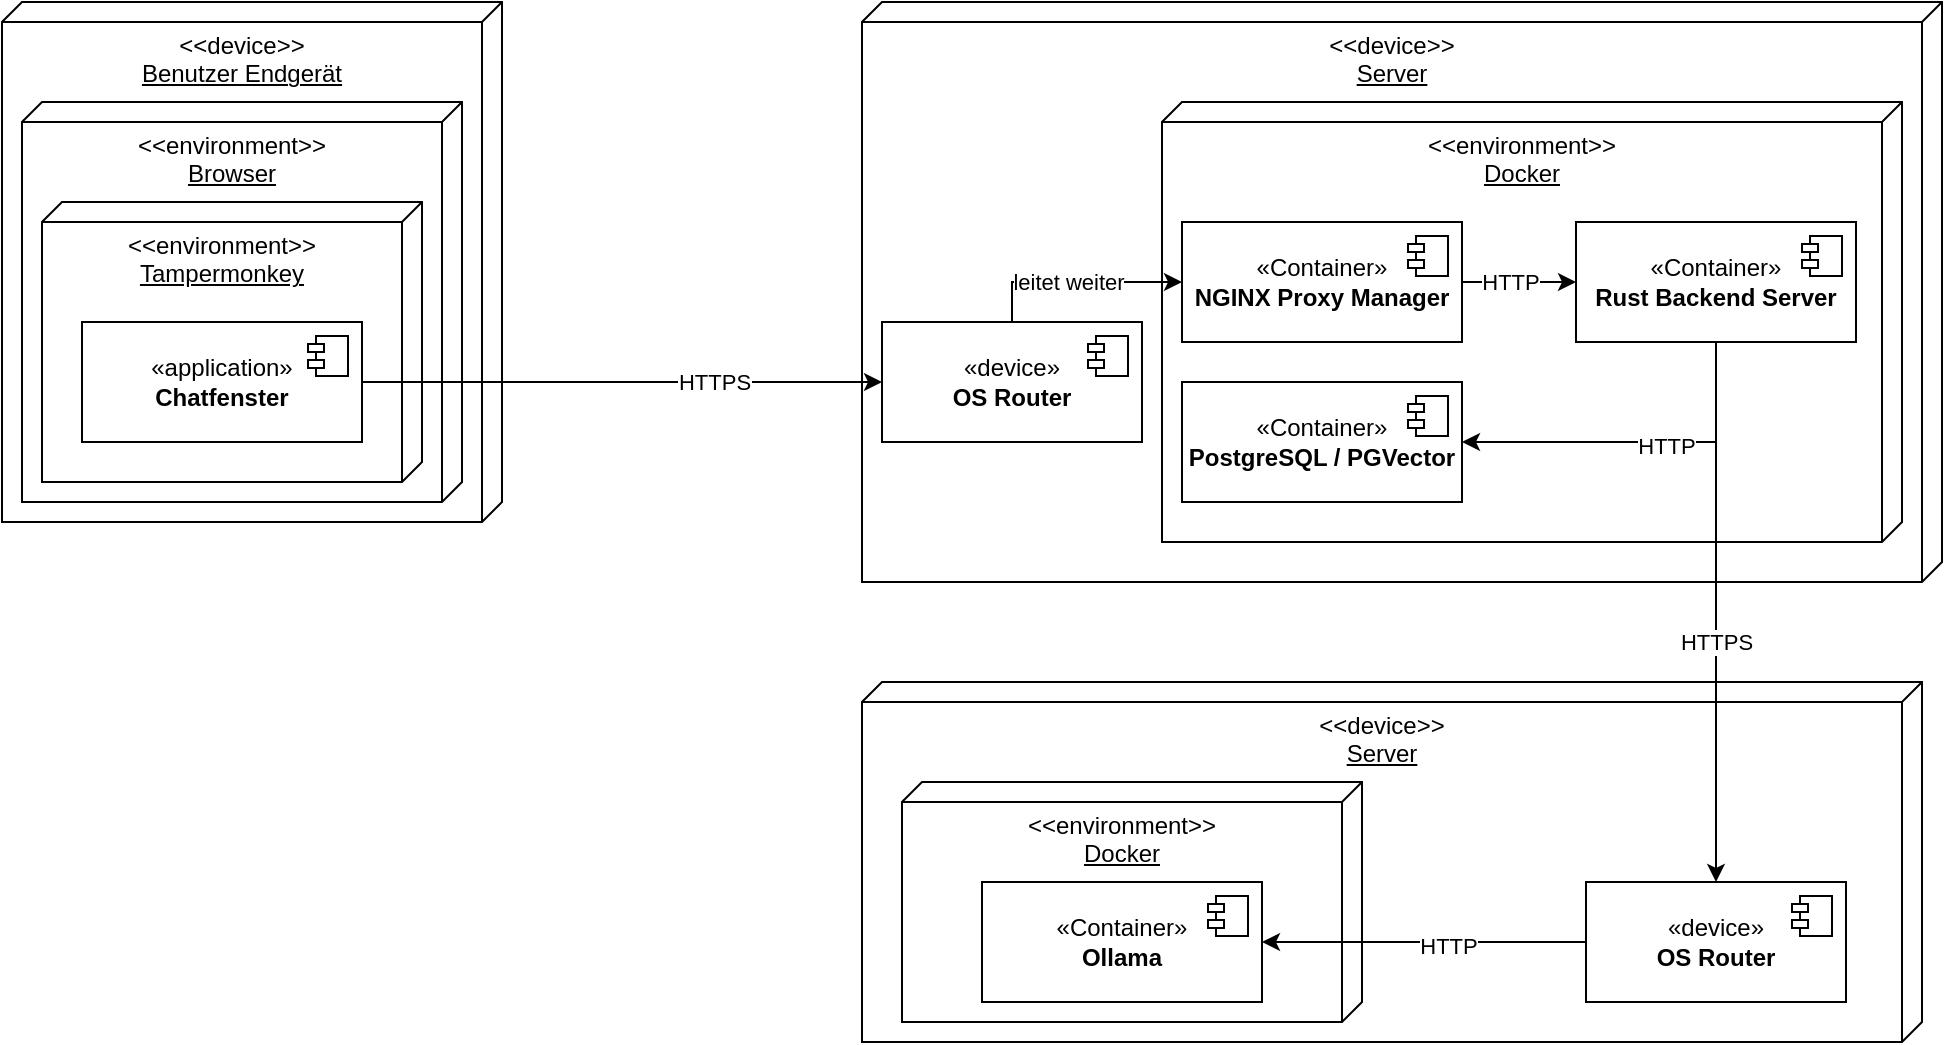 <mxfile version="24.4.13" type="device">
  <diagram name="Page-1" id="r6d6clr8ep2kYP4CGG0p">
    <mxGraphModel dx="1107" dy="822" grid="1" gridSize="10" guides="1" tooltips="1" connect="1" arrows="1" fold="1" page="1" pageScale="1" pageWidth="827" pageHeight="1169" math="0" shadow="0">
      <root>
        <mxCell id="0" />
        <mxCell id="1" parent="0" />
        <mxCell id="Hbel1Eqt0VePj0J6nnQD-1" value="&amp;lt;&amp;lt;device&amp;gt;&amp;gt;&lt;div&gt;&lt;u&gt;Benutzer Endgerät&lt;/u&gt;&lt;/div&gt;" style="verticalAlign=top;align=center;spacingTop=8;spacingLeft=2;spacingRight=12;shape=cube;size=10;direction=south;fontStyle=0;html=1;whiteSpace=wrap;" parent="1" vertex="1">
          <mxGeometry x="40" y="40" width="250" height="260" as="geometry" />
        </mxCell>
        <mxCell id="Hbel1Eqt0VePj0J6nnQD-2" value="&amp;lt;&amp;lt;environment&amp;gt;&amp;gt;&lt;div&gt;&lt;u&gt;Browser&lt;/u&gt;&lt;/div&gt;" style="verticalAlign=top;align=center;spacingTop=8;spacingLeft=2;spacingRight=12;shape=cube;size=10;direction=south;fontStyle=0;html=1;whiteSpace=wrap;" parent="1" vertex="1">
          <mxGeometry x="50" y="90" width="220" height="200" as="geometry" />
        </mxCell>
        <mxCell id="Hbel1Eqt0VePj0J6nnQD-3" value="&amp;lt;&amp;lt;environment&amp;gt;&amp;gt;&lt;div&gt;&lt;u&gt;Tampermonkey&lt;/u&gt;&lt;/div&gt;" style="verticalAlign=top;align=center;spacingTop=8;spacingLeft=2;spacingRight=12;shape=cube;size=10;direction=south;fontStyle=0;html=1;whiteSpace=wrap;" parent="1" vertex="1">
          <mxGeometry x="60" y="140" width="190" height="140" as="geometry" />
        </mxCell>
        <mxCell id="Hbel1Eqt0VePj0J6nnQD-4" value="«application»&lt;br&gt;&lt;b&gt;Chatfenster&lt;/b&gt;" style="html=1;dropTarget=0;whiteSpace=wrap;" parent="1" vertex="1">
          <mxGeometry x="80" y="200" width="140" height="60" as="geometry" />
        </mxCell>
        <mxCell id="Hbel1Eqt0VePj0J6nnQD-5" value="" style="shape=module;jettyWidth=8;jettyHeight=4;" parent="Hbel1Eqt0VePj0J6nnQD-4" vertex="1">
          <mxGeometry x="1" width="20" height="20" relative="1" as="geometry">
            <mxPoint x="-27" y="7" as="offset" />
          </mxGeometry>
        </mxCell>
        <mxCell id="Hbel1Eqt0VePj0J6nnQD-6" value="&amp;lt;&amp;lt;device&amp;gt;&amp;gt;&lt;div&gt;&lt;u&gt;Server&lt;/u&gt;&lt;/div&gt;" style="verticalAlign=top;align=center;spacingTop=8;spacingLeft=2;spacingRight=12;shape=cube;size=10;direction=south;fontStyle=0;html=1;whiteSpace=wrap;" parent="1" vertex="1">
          <mxGeometry x="470" y="40" width="540" height="290" as="geometry" />
        </mxCell>
        <mxCell id="Hbel1Eqt0VePj0J6nnQD-7" value="&amp;lt;&amp;lt;environment&amp;gt;&amp;gt;&lt;div&gt;&lt;u&gt;Docker&lt;/u&gt;&lt;/div&gt;" style="verticalAlign=top;align=center;spacingTop=8;spacingLeft=2;spacingRight=12;shape=cube;size=10;direction=south;fontStyle=0;html=1;whiteSpace=wrap;" parent="1" vertex="1">
          <mxGeometry x="620" y="90" width="370" height="220" as="geometry" />
        </mxCell>
        <mxCell id="Hbel1Eqt0VePj0J6nnQD-9" value="«Container»&lt;br&gt;&lt;b&gt;Rust Backend Server&lt;/b&gt;" style="html=1;dropTarget=0;whiteSpace=wrap;" parent="1" vertex="1">
          <mxGeometry x="827" y="150" width="140" height="60" as="geometry" />
        </mxCell>
        <mxCell id="Hbel1Eqt0VePj0J6nnQD-10" value="" style="shape=module;jettyWidth=8;jettyHeight=4;" parent="Hbel1Eqt0VePj0J6nnQD-9" vertex="1">
          <mxGeometry x="1" width="20" height="20" relative="1" as="geometry">
            <mxPoint x="-27" y="7" as="offset" />
          </mxGeometry>
        </mxCell>
        <mxCell id="Hbel1Eqt0VePj0J6nnQD-11" value="«device»&lt;br&gt;&lt;b&gt;OS Router&lt;/b&gt;" style="html=1;dropTarget=0;whiteSpace=wrap;" parent="1" vertex="1">
          <mxGeometry x="480" y="200" width="130" height="60" as="geometry" />
        </mxCell>
        <mxCell id="Hbel1Eqt0VePj0J6nnQD-12" value="" style="shape=module;jettyWidth=8;jettyHeight=4;" parent="Hbel1Eqt0VePj0J6nnQD-11" vertex="1">
          <mxGeometry x="1" width="20" height="20" relative="1" as="geometry">
            <mxPoint x="-27" y="7" as="offset" />
          </mxGeometry>
        </mxCell>
        <mxCell id="Hbel1Eqt0VePj0J6nnQD-13" value="«Container»&lt;br&gt;&lt;b&gt;NGINX Proxy Manager&lt;/b&gt;" style="html=1;dropTarget=0;whiteSpace=wrap;" parent="1" vertex="1">
          <mxGeometry x="630" y="150" width="140" height="60" as="geometry" />
        </mxCell>
        <mxCell id="Hbel1Eqt0VePj0J6nnQD-14" value="" style="shape=module;jettyWidth=8;jettyHeight=4;" parent="Hbel1Eqt0VePj0J6nnQD-13" vertex="1">
          <mxGeometry x="1" width="20" height="20" relative="1" as="geometry">
            <mxPoint x="-27" y="7" as="offset" />
          </mxGeometry>
        </mxCell>
        <mxCell id="Hbel1Eqt0VePj0J6nnQD-17" value="" style="endArrow=classic;html=1;rounded=0;entryX=0;entryY=0.5;entryDx=0;entryDy=0;exitX=1;exitY=0.5;exitDx=0;exitDy=0;" parent="1" source="Hbel1Eqt0VePj0J6nnQD-4" target="Hbel1Eqt0VePj0J6nnQD-11" edge="1">
          <mxGeometry width="50" height="50" relative="1" as="geometry">
            <mxPoint x="575" y="170" as="sourcePoint" />
            <mxPoint x="575" y="240" as="targetPoint" />
          </mxGeometry>
        </mxCell>
        <mxCell id="Hbel1Eqt0VePj0J6nnQD-18" value="HTTPS" style="edgeLabel;html=1;align=center;verticalAlign=middle;resizable=0;points=[];" parent="Hbel1Eqt0VePj0J6nnQD-17" vertex="1" connectable="0">
          <mxGeometry x="-0.15" y="1" relative="1" as="geometry">
            <mxPoint x="65" y="1" as="offset" />
          </mxGeometry>
        </mxCell>
        <mxCell id="Hbel1Eqt0VePj0J6nnQD-19" value="" style="endArrow=classic;html=1;rounded=0;entryX=0;entryY=0.5;entryDx=0;entryDy=0;exitX=0.5;exitY=0;exitDx=0;exitDy=0;" parent="1" source="Hbel1Eqt0VePj0J6nnQD-11" target="Hbel1Eqt0VePj0J6nnQD-13" edge="1">
          <mxGeometry width="50" height="50" relative="1" as="geometry">
            <mxPoint x="440" y="189.58" as="sourcePoint" />
            <mxPoint x="640" y="189.58" as="targetPoint" />
            <Array as="points">
              <mxPoint x="545" y="180" />
            </Array>
          </mxGeometry>
        </mxCell>
        <mxCell id="Hbel1Eqt0VePj0J6nnQD-20" value="leitet weiter" style="edgeLabel;html=1;align=center;verticalAlign=middle;resizable=0;points=[];" parent="Hbel1Eqt0VePj0J6nnQD-19" vertex="1" connectable="0">
          <mxGeometry x="-0.15" y="1" relative="1" as="geometry">
            <mxPoint x="3" y="1" as="offset" />
          </mxGeometry>
        </mxCell>
        <mxCell id="Hbel1Eqt0VePj0J6nnQD-23" value="" style="endArrow=classic;html=1;rounded=0;entryX=0;entryY=0.5;entryDx=0;entryDy=0;exitX=1;exitY=0.5;exitDx=0;exitDy=0;" parent="1" source="Hbel1Eqt0VePj0J6nnQD-13" target="Hbel1Eqt0VePj0J6nnQD-9" edge="1">
          <mxGeometry width="50" height="50" relative="1" as="geometry">
            <mxPoint x="740" y="259.55" as="sourcePoint" />
            <mxPoint x="980" y="259.55" as="targetPoint" />
          </mxGeometry>
        </mxCell>
        <mxCell id="Hbel1Eqt0VePj0J6nnQD-24" value="HTTP" style="edgeLabel;html=1;align=center;verticalAlign=middle;resizable=0;points=[];" parent="Hbel1Eqt0VePj0J6nnQD-23" vertex="1" connectable="0">
          <mxGeometry x="-0.15" y="1" relative="1" as="geometry">
            <mxPoint y="1" as="offset" />
          </mxGeometry>
        </mxCell>
        <mxCell id="jJDHAT7eW_2G8744HjGM-1" value="&amp;lt;&amp;lt;device&amp;gt;&amp;gt;&lt;div&gt;&lt;u&gt;Server&lt;/u&gt;&lt;/div&gt;" style="verticalAlign=top;align=center;spacingTop=8;spacingLeft=2;spacingRight=12;shape=cube;size=10;direction=south;fontStyle=0;html=1;whiteSpace=wrap;" vertex="1" parent="1">
          <mxGeometry x="470" y="380" width="530" height="180" as="geometry" />
        </mxCell>
        <mxCell id="jJDHAT7eW_2G8744HjGM-2" value="«device»&lt;br&gt;&lt;b&gt;OS Router&lt;/b&gt;" style="html=1;dropTarget=0;whiteSpace=wrap;" vertex="1" parent="1">
          <mxGeometry x="832" y="480" width="130" height="60" as="geometry" />
        </mxCell>
        <mxCell id="jJDHAT7eW_2G8744HjGM-3" value="" style="shape=module;jettyWidth=8;jettyHeight=4;" vertex="1" parent="jJDHAT7eW_2G8744HjGM-2">
          <mxGeometry x="1" width="20" height="20" relative="1" as="geometry">
            <mxPoint x="-27" y="7" as="offset" />
          </mxGeometry>
        </mxCell>
        <mxCell id="jJDHAT7eW_2G8744HjGM-4" value="&amp;lt;&amp;lt;environment&amp;gt;&amp;gt;&lt;div&gt;&lt;u&gt;Docker&lt;/u&gt;&lt;/div&gt;" style="verticalAlign=top;align=center;spacingTop=8;spacingLeft=2;spacingRight=12;shape=cube;size=10;direction=south;fontStyle=0;html=1;whiteSpace=wrap;" vertex="1" parent="1">
          <mxGeometry x="490" y="430" width="230" height="120" as="geometry" />
        </mxCell>
        <mxCell id="Hbel1Eqt0VePj0J6nnQD-15" value="«Container»&lt;br&gt;&lt;b&gt;Ollama&lt;/b&gt;" style="html=1;dropTarget=0;whiteSpace=wrap;" parent="1" vertex="1">
          <mxGeometry x="530" y="480" width="140" height="60" as="geometry" />
        </mxCell>
        <mxCell id="Hbel1Eqt0VePj0J6nnQD-16" value="" style="shape=module;jettyWidth=8;jettyHeight=4;" parent="Hbel1Eqt0VePj0J6nnQD-15" vertex="1">
          <mxGeometry x="1" width="20" height="20" relative="1" as="geometry">
            <mxPoint x="-27" y="7" as="offset" />
          </mxGeometry>
        </mxCell>
        <mxCell id="jJDHAT7eW_2G8744HjGM-5" value="«Container»&lt;br&gt;&lt;b&gt;PostgreSQL / PGVector&lt;/b&gt;" style="html=1;dropTarget=0;whiteSpace=wrap;" vertex="1" parent="1">
          <mxGeometry x="630" y="230" width="140" height="60" as="geometry" />
        </mxCell>
        <mxCell id="jJDHAT7eW_2G8744HjGM-6" value="" style="shape=module;jettyWidth=8;jettyHeight=4;" vertex="1" parent="jJDHAT7eW_2G8744HjGM-5">
          <mxGeometry x="1" width="20" height="20" relative="1" as="geometry">
            <mxPoint x="-27" y="7" as="offset" />
          </mxGeometry>
        </mxCell>
        <mxCell id="jJDHAT7eW_2G8744HjGM-7" value="" style="endArrow=classic;html=1;rounded=0;entryX=1;entryY=0.5;entryDx=0;entryDy=0;exitX=0.5;exitY=1;exitDx=0;exitDy=0;" edge="1" parent="1" source="Hbel1Eqt0VePj0J6nnQD-9" target="jJDHAT7eW_2G8744HjGM-5">
          <mxGeometry width="50" height="50" relative="1" as="geometry">
            <mxPoint x="880" y="269.57" as="sourcePoint" />
            <mxPoint x="950" y="269.57" as="targetPoint" />
            <Array as="points">
              <mxPoint x="897" y="260" />
            </Array>
          </mxGeometry>
        </mxCell>
        <mxCell id="jJDHAT7eW_2G8744HjGM-8" value="HTTP" style="edgeLabel;html=1;align=center;verticalAlign=middle;resizable=0;points=[];" vertex="1" connectable="0" parent="jJDHAT7eW_2G8744HjGM-7">
          <mxGeometry x="-0.15" y="1" relative="1" as="geometry">
            <mxPoint y="1" as="offset" />
          </mxGeometry>
        </mxCell>
        <mxCell id="jJDHAT7eW_2G8744HjGM-10" value="" style="endArrow=classic;html=1;rounded=0;entryX=1;entryY=0.5;entryDx=0;entryDy=0;exitX=0;exitY=0.5;exitDx=0;exitDy=0;" edge="1" parent="1" source="jJDHAT7eW_2G8744HjGM-2" target="Hbel1Eqt0VePj0J6nnQD-15">
          <mxGeometry width="50" height="50" relative="1" as="geometry">
            <mxPoint x="790" y="420" as="sourcePoint" />
            <mxPoint x="847" y="420" as="targetPoint" />
          </mxGeometry>
        </mxCell>
        <mxCell id="jJDHAT7eW_2G8744HjGM-11" value="HTTP" style="edgeLabel;html=1;align=center;verticalAlign=middle;resizable=0;points=[];" vertex="1" connectable="0" parent="jJDHAT7eW_2G8744HjGM-10">
          <mxGeometry x="-0.15" y="1" relative="1" as="geometry">
            <mxPoint y="1" as="offset" />
          </mxGeometry>
        </mxCell>
        <mxCell id="jJDHAT7eW_2G8744HjGM-12" value="" style="endArrow=classic;html=1;rounded=0;entryX=0.5;entryY=0;entryDx=0;entryDy=0;exitX=0.5;exitY=1;exitDx=0;exitDy=0;" edge="1" parent="1" source="Hbel1Eqt0VePj0J6nnQD-9" target="jJDHAT7eW_2G8744HjGM-2">
          <mxGeometry width="50" height="50" relative="1" as="geometry">
            <mxPoint x="980" y="400" as="sourcePoint" />
            <mxPoint x="810" y="400" as="targetPoint" />
          </mxGeometry>
        </mxCell>
        <mxCell id="jJDHAT7eW_2G8744HjGM-13" value="HTTPS" style="edgeLabel;html=1;align=center;verticalAlign=middle;resizable=0;points=[];" vertex="1" connectable="0" parent="jJDHAT7eW_2G8744HjGM-12">
          <mxGeometry x="-0.15" y="1" relative="1" as="geometry">
            <mxPoint x="-1" y="35" as="offset" />
          </mxGeometry>
        </mxCell>
      </root>
    </mxGraphModel>
  </diagram>
</mxfile>
